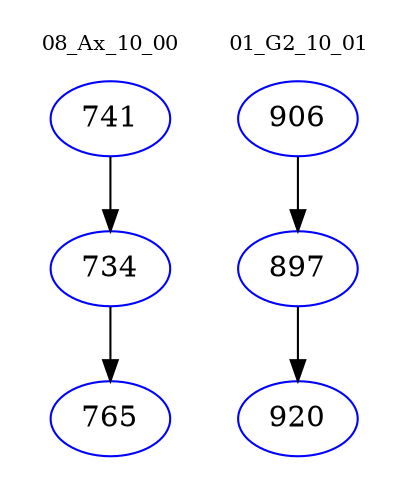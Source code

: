 digraph{
subgraph cluster_0 {
color = white
label = "08_Ax_10_00";
fontsize=10;
T0_741 [label="741", color="blue"]
T0_741 -> T0_734 [color="black"]
T0_734 [label="734", color="blue"]
T0_734 -> T0_765 [color="black"]
T0_765 [label="765", color="blue"]
}
subgraph cluster_1 {
color = white
label = "01_G2_10_01";
fontsize=10;
T1_906 [label="906", color="blue"]
T1_906 -> T1_897 [color="black"]
T1_897 [label="897", color="blue"]
T1_897 -> T1_920 [color="black"]
T1_920 [label="920", color="blue"]
}
}

